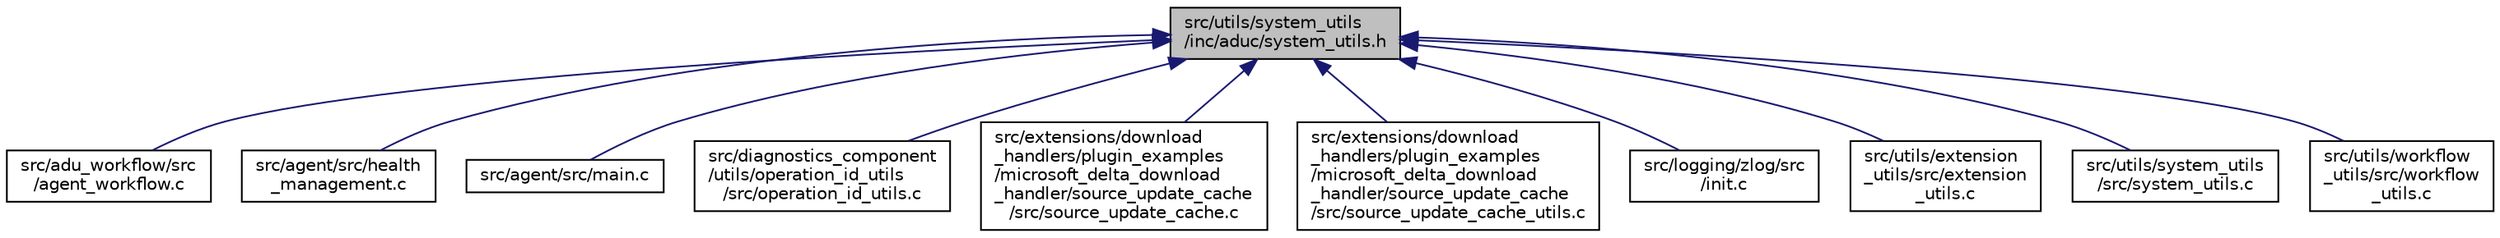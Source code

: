 digraph "src/utils/system_utils/inc/aduc/system_utils.h"
{
 // LATEX_PDF_SIZE
  edge [fontname="Helvetica",fontsize="10",labelfontname="Helvetica",labelfontsize="10"];
  node [fontname="Helvetica",fontsize="10",shape=record];
  Node1 [label="src/utils/system_utils\l/inc/aduc/system_utils.h",height=0.2,width=0.4,color="black", fillcolor="grey75", style="filled", fontcolor="black",tooltip="System level utilities, e.g. directory management, reboot, etc."];
  Node1 -> Node2 [dir="back",color="midnightblue",fontsize="10",style="solid",fontname="Helvetica"];
  Node2 [label="src/adu_workflow/src\l/agent_workflow.c",height=0.2,width=0.4,color="black", fillcolor="white", style="filled",URL="$agent__workflow_8c.html",tooltip="Handles workflow requests coming in from the hub."];
  Node1 -> Node3 [dir="back",color="midnightblue",fontsize="10",style="solid",fontname="Helvetica"];
  Node3 [label="src/agent/src/health\l_management.c",height=0.2,width=0.4,color="black", fillcolor="white", style="filled",URL="$health__management_8c.html",tooltip="Implements functions that determine whether ADU Agent can function properly."];
  Node1 -> Node4 [dir="back",color="midnightblue",fontsize="10",style="solid",fontname="Helvetica"];
  Node4 [label="src/agent/src/main.c",height=0.2,width=0.4,color="black", fillcolor="white", style="filled",URL="$main_8c.html",tooltip="Implements the main code for the Device Update Agent."];
  Node1 -> Node5 [dir="back",color="midnightblue",fontsize="10",style="solid",fontname="Helvetica"];
  Node5 [label="src/diagnostics_component\l/utils/operation_id_utils\l/src/operation_id_utils.c",height=0.2,width=0.4,color="black", fillcolor="white", style="filled",URL="$operation__id__utils_8c.html",tooltip="Implementation file for utilities for operations such as storing the operation id or checking if the ..."];
  Node1 -> Node6 [dir="back",color="midnightblue",fontsize="10",style="solid",fontname="Helvetica"];
  Node6 [label="src/extensions/download\l_handlers/plugin_examples\l/microsoft_delta_download\l_handler/source_update_cache\l/src/source_update_cache.c",height=0.2,width=0.4,color="black", fillcolor="white", style="filled",URL="$source__update__cache_8c.html",tooltip="The source update cache for delta download handler update payloads."];
  Node1 -> Node7 [dir="back",color="midnightblue",fontsize="10",style="solid",fontname="Helvetica"];
  Node7 [label="src/extensions/download\l_handlers/plugin_examples\l/microsoft_delta_download\l_handler/source_update_cache\l/src/source_update_cache_utils.c",height=0.2,width=0.4,color="black", fillcolor="white", style="filled",URL="$source__update__cache__utils_8c.html",tooltip="utils for source_update_cache"];
  Node1 -> Node8 [dir="back",color="midnightblue",fontsize="10",style="solid",fontname="Helvetica"];
  Node8 [label="src/logging/zlog/src\l/init.c",height=0.2,width=0.4,color="black", fillcolor="white", style="filled",URL="$init_8c.html",tooltip="Implements the logging init and uninit functions."];
  Node1 -> Node9 [dir="back",color="midnightblue",fontsize="10",style="solid",fontname="Helvetica"];
  Node9 [label="src/utils/extension\l_utils/src/extension\l_utils.c",height=0.2,width=0.4,color="black", fillcolor="white", style="filled",URL="$extension__utils_8c.html",tooltip="Implements utilities for working with Device Update extension."];
  Node1 -> Node10 [dir="back",color="midnightblue",fontsize="10",style="solid",fontname="Helvetica"];
  Node10 [label="src/utils/system_utils\l/src/system_utils.c",height=0.2,width=0.4,color="black", fillcolor="white", style="filled",URL="$system__utils_8c.html",tooltip="System level utilities, e.g. directory management, reboot, etc."];
  Node1 -> Node11 [dir="back",color="midnightblue",fontsize="10",style="solid",fontname="Helvetica"];
  Node11 [label="src/utils/workflow\l_utils/src/workflow\l_utils.c",height=0.2,width=0.4,color="black", fillcolor="white", style="filled",URL="$workflow__utils_8c.html",tooltip="Utility functions for workflow data."];
}
